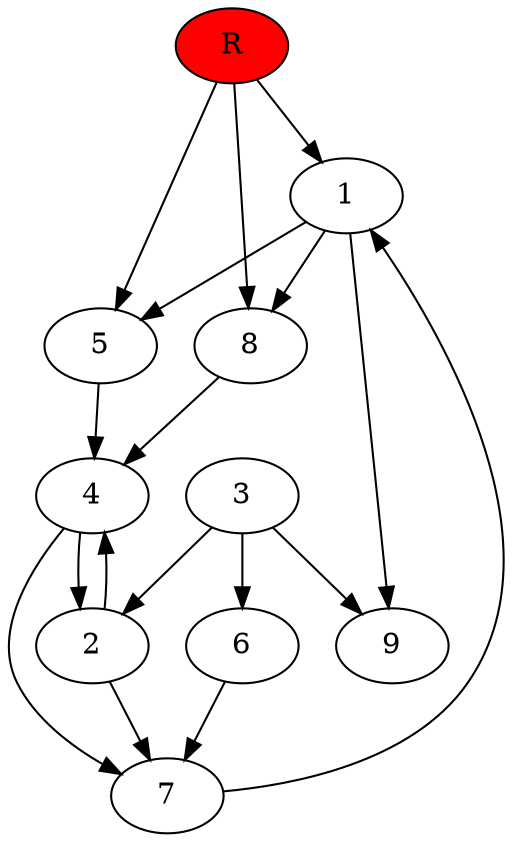 digraph prb37548 {
	1
	2
	3
	4
	5
	6
	7
	8
	R [fillcolor="#ff0000" style=filled]
	1 -> 5
	1 -> 8
	1 -> 9
	2 -> 4
	2 -> 7
	3 -> 2
	3 -> 6
	3 -> 9
	4 -> 2
	4 -> 7
	5 -> 4
	6 -> 7
	7 -> 1
	8 -> 4
	R -> 1
	R -> 5
	R -> 8
}
